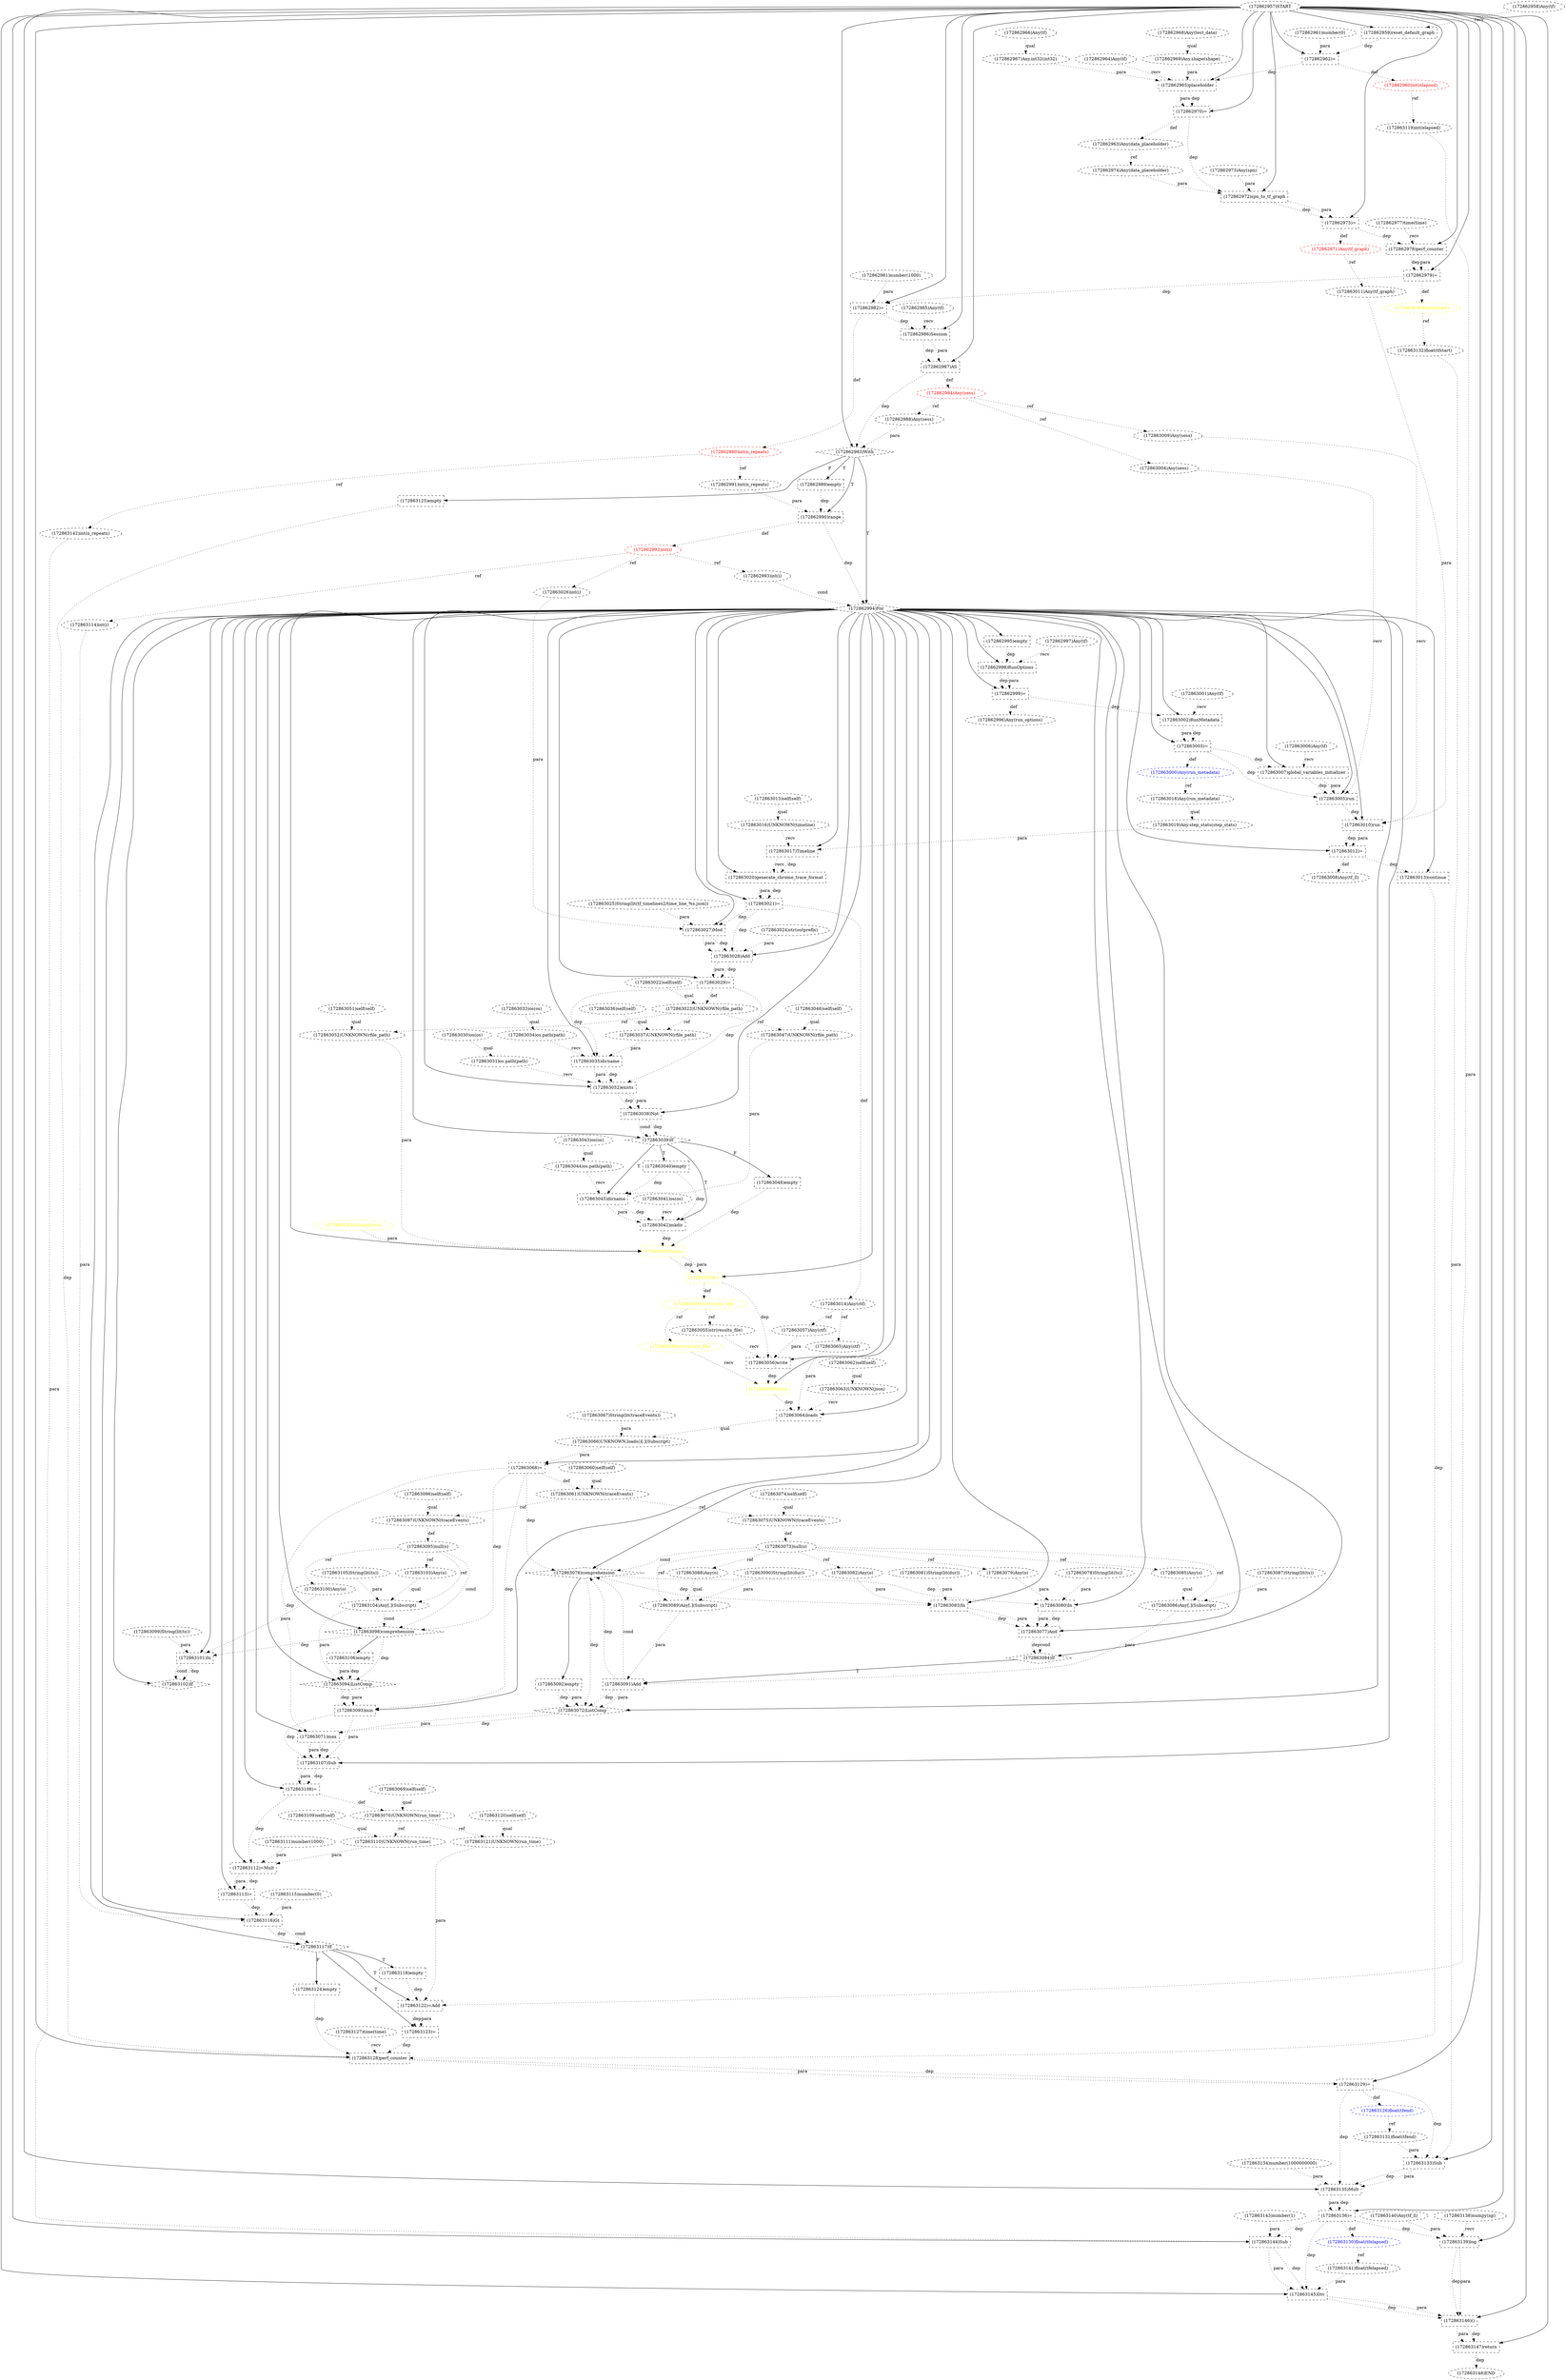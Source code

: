 digraph G {
1 [label="(172863034)os.path(path)" shape=ellipse style=dashed]
2 [label="(172863078)String(lit(ts))" shape=ellipse style=dashed]
3 [label="(172863004)Any(sess)" shape=ellipse style=dashed]
4 [label="(172863065)Any(ctf)" shape=ellipse style=dashed]
5 [label="(172863018)Any(run_metadata)" shape=ellipse style=dashed]
6 [label="(172863052)UNKNOWN(rfile_path)" shape=ellipse style=dashed]
7 [label="(172863146)()" shape=box style=dashed]
8 [label="(172862966)Any(tf)" shape=ellipse style=dashed]
9 [label="(172863025)String(lit(tf_timelines2/time_line_%s.json))" shape=ellipse style=dashed]
10 [label="(172863126)float(tfend)" shape=ellipse style=dashed color=blue fontcolor=blue]
11 [label="(172862984)Any(sess)" shape=ellipse style=dashed color=red fontcolor=red]
12 [label="(172862989)empty" shape=box style=dashed]
13 [label="(172863110)UNKNOWN(run_time)" shape=ellipse style=dashed]
14 [label="(172863116)Gt" shape=box style=dashed]
15 [label="(172862979)=" shape=box style=dashed]
16 [label="(172863133)Sub" shape=box style=dashed]
17 [label="(172863024)str(outprefix)" shape=ellipse style=dashed]
18 [label="(172863050)open" shape=box style=dashed color=yellow fontcolor=yellow]
19 [label="(172863083)In" shape=box style=dashed]
20 [label="(172862999)=" shape=box style=dashed]
21 [label="(172862974)Any(data_placeholder)" shape=ellipse style=dashed]
22 [label="(172863054)=" shape=box style=dashed color=yellow fontcolor=yellow]
23 [label="(172863132)float(tfstart)" shape=ellipse style=dashed]
24 [label="(172862969)Any.shape(shape)" shape=ellipse style=dashed]
25 [label="(172862971)Any(tf_graph)" shape=ellipse style=dashed color=red fontcolor=red]
26 [label="(172863032)exists" shape=box style=dashed]
27 [label="(172863074)self(self)" shape=ellipse style=dashed]
28 [label="(172863038)Not" shape=box style=dashed]
29 [label="(172862997)Any(tf)" shape=ellipse style=dashed]
30 [label="(172863008)Any(tf_ll)" shape=ellipse style=dashed]
31 [label="(172863044)os.path(path)" shape=ellipse style=dashed]
32 [label="(172862963)Any(data_placeholder)" shape=ellipse style=dashed color=black fontcolor=black]
33 [label="(172863072)ListComp" shape=diamond style=dashed]
34 [label="(172862983)With" shape=diamond style=dashed]
35 [label="(172862976)float(tfstart)" shape=ellipse style=dashed color=yellow fontcolor=yellow]
36 [label="(172863130)float(tfelapsed)" shape=ellipse style=dashed color=blue fontcolor=blue]
37 [label="(172862987)AS" shape=box style=dashed]
38 [label="(172863064)loads" shape=box style=dashed]
39 [label="(172863091)Add" shape=box style=dashed]
40 [label="(172863097)UNKNOWN(traceEvents)" shape=ellipse style=dashed]
41 [label="(172862980)int(n_repeats)" shape=ellipse style=dashed color=red fontcolor=red]
42 [label="(172862964)Any(tf)" shape=ellipse style=dashed]
43 [label="(172863035)dirname" shape=box style=dashed]
44 [label="(172863112)=Mult" shape=box style=dashed]
45 [label="(172863012)=" shape=box style=dashed]
46 [label="(172863077)And" shape=box style=dashed]
47 [label="(172863106)empty" shape=box style=dashed]
48 [label="(172863036)self(self)" shape=ellipse style=dashed]
49 [label="(172862968)Any(test_data)" shape=ellipse style=dashed]
50 [label="(172862981)number(1000)" shape=ellipse style=dashed]
51 [label="(172862965)placeholder" shape=box style=dashed]
52 [label="(172863124)empty" shape=box style=dashed]
53 [label="(172863066)UNKNOWN.loads()[.](Subscript)" shape=ellipse style=dashed]
54 [label="(172863104)Any[.](Subscript)" shape=ellipse style=dashed]
55 [label="(172863019)Any.step_stats(step_stats)" shape=ellipse style=dashed]
56 [label="(172862973)Any(spn)" shape=ellipse style=dashed]
57 [label="(172863062)self(self)" shape=ellipse style=dashed]
58 [label="(172862958)Any(tf)" shape=ellipse style=dashed]
59 [label="(172863010)run" shape=box style=dashed]
60 [label="(172863011)Any(tf_graph)" shape=ellipse style=dashed]
61 [label="(172862960)int(elapsed)" shape=ellipse style=dashed color=red fontcolor=red]
62 [label="(172863030)os(os)" shape=ellipse style=dashed]
63 [label="(172863087)String(lit(ts))" shape=ellipse style=dashed]
64 [label="(172863107)Sub" shape=box style=dashed]
65 [label="(172863108)=" shape=box style=dashed]
66 [label="(172862990)range" shape=box style=dashed]
67 [label="(172863043)os(os)" shape=ellipse style=dashed]
68 [label="(172863053)String(lit(w))" shape=ellipse style=dashed color=yellow fontcolor=yellow]
69 [label="(172863082)Any(o)" shape=ellipse style=dashed]
70 [label="(172862970)=" shape=box style=dashed]
71 [label="(172862962)=" shape=box style=dashed]
72 [label="(172863076)comprehension" shape=diamond style=dashed]
73 [label="(172863081)String(lit(dur))" shape=ellipse style=dashed]
74 [label="(172863021)=" shape=box style=dashed]
75 [label="(172863118)empty" shape=box style=dashed]
76 [label="(172863129)=" shape=box style=dashed]
77 [label="(172863139)log" shape=box style=dashed]
78 [label="(172863125)empty" shape=box style=dashed]
79 [label="(172863138)numpy(np)" shape=ellipse style=dashed]
80 [label="(172863005)run" shape=box style=dashed]
81 [label="(172863069)self(self)" shape=ellipse style=dashed]
82 [label="(172863040)empty" shape=box style=dashed]
83 [label="(172863111)number(1000)" shape=ellipse style=dashed]
84 [label="(172863096)self(self)" shape=ellipse style=dashed]
85 [label="(172863135)Mult" shape=box style=dashed]
86 [label="(172863134)number(1000000000)" shape=ellipse style=dashed]
87 [label="(172863047)UNKNOWN(rfile_path)" shape=ellipse style=dashed]
88 [label="(172863060)self(self)" shape=ellipse style=dashed]
89 [label="(172863057)Any(ctf)" shape=ellipse style=dashed]
90 [label="(172863127)time(time)" shape=ellipse style=dashed]
91 [label="(172863147)return" shape=box style=dashed]
92 [label="(172862959)reset_default_graph" shape=box style=dashed]
93 [label="(172863073)null(o)" shape=ellipse style=dashed]
94 [label="(172863101)In" shape=box style=dashed]
95 [label="(172862991)int(n_repeats)" shape=ellipse style=dashed]
96 [label="(172863028)Add" shape=box style=dashed]
97 [label="(172863145)Div" shape=box style=dashed]
98 [label="(172863020)generate_chrome_trace_format" shape=box style=dashed]
99 [label="(172863059)close" shape=box style=dashed color=yellow fontcolor=yellow]
100 [label="(172863117)If" shape=diamond style=dashed]
101 [label="(172863007)global_variables_initializer" shape=box style=dashed]
102 [label="(172863136)=" shape=box style=dashed]
103 [label="(172863114)int(i)" shape=ellipse style=dashed]
104 [label="(172863046)self(self)" shape=ellipse style=dashed]
105 [label="(172863027)Mod" shape=box style=dashed]
106 [label="(172863115)number(0)" shape=ellipse style=dashed]
107 [label="(172862977)time(time)" shape=ellipse style=dashed]
108 [label="(172863033)os(os)" shape=ellipse style=dashed]
109 [label="(172863003)=" shape=box style=dashed]
110 [label="(172863014)Any(ctf)" shape=ellipse style=dashed color=black fontcolor=black]
111 [label="(172863080)In" shape=box style=dashed]
112 [label="(172863051)self(self)" shape=ellipse style=dashed]
113 [label="(172863099)String(lit(ts))" shape=ellipse style=dashed]
114 [label="(172863039)If" shape=diamond style=dashed]
115 [label="(172863068)=" shape=box style=dashed]
116 [label="(172863119)int(elapsed)" shape=ellipse style=dashed]
117 [label="(172862978)perf_counter" shape=box style=dashed]
118 [label="(172863109)self(self)" shape=ellipse style=dashed]
119 [label="(172862967)Any.int32(int32)" shape=ellipse style=dashed]
120 [label="(172863131)float(tfend)" shape=ellipse style=dashed]
121 [label="(172863063)UNKNOWN(json)" shape=ellipse style=dashed]
122 [label="(172863029)=" shape=box style=dashed]
123 [label="(172862961)number(0)" shape=ellipse style=dashed]
124 [label="(172863092)empty" shape=box style=dashed]
125 [label="(172863094)ListComp" shape=diamond style=dashed]
126 [label="(172863121)UNKNOWN(run_time)" shape=ellipse style=dashed]
127 [label="(172863055)str(results_file)" shape=ellipse style=dashed]
128 [label="(172863141)float(tfelapsed)" shape=ellipse style=dashed]
129 [label="(172862994)For" shape=diamond style=dashed]
130 [label="(172863075)UNKNOWN(traceEvents)" shape=ellipse style=dashed]
131 [label="(172863103)Any(o)" shape=ellipse style=dashed]
132 [label="(172863017)Timeline" shape=box style=dashed]
133 [label="(172863056)write" shape=box style=dashed]
134 [label="(172863041)os(os)" shape=ellipse style=dashed]
135 [label="(172863045)dirname" shape=box style=dashed]
136 [label="(172863006)Any(tf)" shape=ellipse style=dashed]
137 [label="(172863070)UNKNOWN(run_time)" shape=ellipse style=dashed]
138 [label="(172863049)str(results_file)" shape=ellipse style=dashed color=yellow fontcolor=yellow]
139 [label="(172863093)min" shape=box style=dashed]
140 [label="(172863071)max" shape=box style=dashed]
141 [label="(172863061)UNKNOWN(traceEvents)" shape=ellipse style=dashed]
142 [label="(172863001)Any(tf)" shape=ellipse style=dashed]
143 [label="(172863105)String(lit(ts))" shape=ellipse style=dashed]
144 [label="(172862995)empty" shape=box style=dashed]
145 [label="(172862993)int(i)" shape=ellipse style=dashed]
146 [label="(172863123)=" shape=box style=dashed]
147 [label="(172862996)Any(run_options)" shape=ellipse style=dashed]
148 [label="(172862986)Session" shape=box style=dashed]
149 [label="(172863037)UNKNOWN(rfile_path)" shape=ellipse style=dashed]
150 [label="(172862988)Any(sess)" shape=ellipse style=dashed]
151 [label="(172863084)If" shape=diamond style=dashed]
152 [label="(172863148)END" style=dashed]
153 [label="(172863016)UNKNOWN(timeline)" shape=ellipse style=dashed]
154 [label="(172863140)Any(tf_ll)" shape=ellipse style=dashed]
155 [label="(172863000)Any(run_metadata)" shape=ellipse style=dashed color=blue fontcolor=blue]
156 [label="(172863088)Any(o)" shape=ellipse style=dashed]
157 [label="(172862982)=" shape=box style=dashed]
158 [label="(172863026)int(i)" shape=ellipse style=dashed]
159 [label="(172863128)perf_counter" shape=box style=dashed]
160 [label="(172863142)int(n_repeats)" shape=ellipse style=dashed]
161 [label="(172862972)spn_to_tf_graph" shape=box style=dashed]
162 [label="(172863143)number(1)" shape=ellipse style=dashed]
163 [label="(172863102)If" shape=diamond style=dashed]
164 [label="(172863086)Any[.](Subscript)" shape=ellipse style=dashed]
165 [label="(172862985)Any(tf)" shape=ellipse style=dashed]
166 [label="(172863113)=" shape=box style=dashed]
167 [label="(172863090)String(lit(dur))" shape=ellipse style=dashed]
168 [label="(172863079)Any(o)" shape=ellipse style=dashed]
169 [label="(172863015)self(self)" shape=ellipse style=dashed]
170 [label="(172863042)mkdir" shape=box style=dashed]
171 [label="(172863058)str(results_file)" shape=ellipse style=dashed color=yellow fontcolor=yellow]
172 [label="(172863089)Any[.](Subscript)" shape=ellipse style=dashed]
173 [label="(172863095)null(o)" shape=ellipse style=dashed]
174 [label="(172863023)UNKNOWN(rfile_path)" shape=ellipse style=dashed]
175 [label="(172862975)=" shape=box style=dashed]
176 [label="(172862957)START" style=dashed]
177 [label="(172863009)Any(sess)" shape=ellipse style=dashed]
178 [label="(172863098)comprehension" shape=diamond style=dashed]
179 [label="(172863144)Sub" shape=box style=dashed]
180 [label="(172862992)int(i)" shape=ellipse style=dashed color=red fontcolor=red]
181 [label="(172863022)self(self)" shape=ellipse style=dashed]
182 [label="(172863002)RunMetadata" shape=box style=dashed]
183 [label="(172863085)Any(o)" shape=ellipse style=dashed]
184 [label="(172863120)self(self)" shape=ellipse style=dashed]
185 [label="(172863031)os.path(path)" shape=ellipse style=dashed]
186 [label="(172863013)continue" shape=box style=dashed]
187 [label="(172862998)RunOptions" shape=box style=dashed]
188 [label="(172863067)String(lit(traceEvents))" shape=ellipse style=dashed]
189 [label="(172863100)Any(o)" shape=ellipse style=dashed]
190 [label="(172863048)empty" shape=box style=dashed]
191 [label="(172863122)=Add" shape=box style=dashed]
108 -> 1 [label="qual" style=dotted];
11 -> 3 [label="ref" style=dotted];
110 -> 4 [label="ref" style=dotted];
155 -> 5 [label="ref" style=dotted];
112 -> 6 [label="qual" style=dotted];
174 -> 6 [label="ref" style=dotted];
176 -> 7 [label="" style=solid];
77 -> 7 [label="dep" style=dotted];
77 -> 7 [label="para" style=dotted];
97 -> 7 [label="dep" style=dotted];
97 -> 7 [label="para" style=dotted];
76 -> 10 [label="def" style=dotted];
37 -> 11 [label="def" style=dotted];
34 -> 12 [label="T"];
118 -> 13 [label="qual" style=dotted];
137 -> 13 [label="ref" style=dotted];
129 -> 14 [label="" style=solid];
103 -> 14 [label="para" style=dotted];
106 -> 14 [label="para" style=dotted];
166 -> 14 [label="dep" style=dotted];
176 -> 15 [label="" style=solid];
117 -> 15 [label="dep" style=dotted];
117 -> 15 [label="para" style=dotted];
176 -> 16 [label="" style=solid];
120 -> 16 [label="para" style=dotted];
23 -> 16 [label="para" style=dotted];
76 -> 16 [label="dep" style=dotted];
129 -> 18 [label="" style=solid];
6 -> 18 [label="para" style=dotted];
68 -> 18 [label="para" style=dotted];
190 -> 18 [label="dep" style=dotted];
170 -> 18 [label="dep" style=dotted];
129 -> 19 [label="" style=solid];
73 -> 19 [label="para" style=dotted];
69 -> 19 [label="para" style=dotted];
72 -> 19 [label="dep" style=dotted];
129 -> 20 [label="" style=solid];
187 -> 20 [label="dep" style=dotted];
187 -> 20 [label="para" style=dotted];
32 -> 21 [label="ref" style=dotted];
129 -> 22 [label="" style=solid];
18 -> 22 [label="dep" style=dotted];
18 -> 22 [label="para" style=dotted];
35 -> 23 [label="ref" style=dotted];
49 -> 24 [label="qual" style=dotted];
175 -> 25 [label="def" style=dotted];
129 -> 26 [label="" style=solid];
185 -> 26 [label="recv" style=dotted];
43 -> 26 [label="dep" style=dotted];
43 -> 26 [label="para" style=dotted];
122 -> 26 [label="dep" style=dotted];
129 -> 28 [label="" style=solid];
26 -> 28 [label="dep" style=dotted];
26 -> 28 [label="para" style=dotted];
45 -> 30 [label="def" style=dotted];
67 -> 31 [label="qual" style=dotted];
70 -> 32 [label="def" style=dotted];
129 -> 33 [label="" style=solid];
39 -> 33 [label="dep" style=dotted];
72 -> 33 [label="dep" style=dotted];
39 -> 33 [label="para" style=dotted];
124 -> 33 [label="dep" style=dotted];
124 -> 33 [label="para" style=dotted];
176 -> 34 [label="" style=solid];
37 -> 34 [label="dep" style=dotted];
150 -> 34 [label="para" style=dotted];
15 -> 35 [label="def" style=dotted];
102 -> 36 [label="def" style=dotted];
176 -> 37 [label="" style=solid];
148 -> 37 [label="dep" style=dotted];
148 -> 37 [label="para" style=dotted];
129 -> 38 [label="" style=solid];
121 -> 38 [label="recv" style=dotted];
4 -> 38 [label="para" style=dotted];
99 -> 38 [label="dep" style=dotted];
151 -> 39 [label="T"];
164 -> 39 [label="para" style=dotted];
172 -> 39 [label="para" style=dotted];
84 -> 40 [label="qual" style=dotted];
141 -> 40 [label="ref" style=dotted];
157 -> 41 [label="def" style=dotted];
129 -> 43 [label="" style=solid];
1 -> 43 [label="recv" style=dotted];
149 -> 43 [label="para" style=dotted];
122 -> 43 [label="dep" style=dotted];
129 -> 44 [label="" style=solid];
13 -> 44 [label="para" style=dotted];
83 -> 44 [label="para" style=dotted];
65 -> 44 [label="dep" style=dotted];
129 -> 45 [label="" style=solid];
59 -> 45 [label="dep" style=dotted];
59 -> 45 [label="para" style=dotted];
129 -> 46 [label="" style=solid];
111 -> 46 [label="dep" style=dotted];
111 -> 46 [label="para" style=dotted];
19 -> 46 [label="dep" style=dotted];
19 -> 46 [label="para" style=dotted];
178 -> 47 [label="" style=solid];
176 -> 51 [label="" style=solid];
42 -> 51 [label="recv" style=dotted];
119 -> 51 [label="para" style=dotted];
24 -> 51 [label="para" style=dotted];
71 -> 51 [label="dep" style=dotted];
100 -> 52 [label="F"];
38 -> 53 [label="qual" style=dotted];
188 -> 53 [label="para" style=dotted];
131 -> 54 [label="qual" style=dotted];
143 -> 54 [label="para" style=dotted];
173 -> 54 [label="ref" style=dotted];
5 -> 55 [label="qual" style=dotted];
129 -> 59 [label="" style=solid];
177 -> 59 [label="recv" style=dotted];
60 -> 59 [label="para" style=dotted];
80 -> 59 [label="dep" style=dotted];
25 -> 60 [label="ref" style=dotted];
71 -> 61 [label="def" style=dotted];
129 -> 64 [label="" style=solid];
140 -> 64 [label="dep" style=dotted];
140 -> 64 [label="para" style=dotted];
139 -> 64 [label="dep" style=dotted];
139 -> 64 [label="para" style=dotted];
129 -> 65 [label="" style=solid];
64 -> 65 [label="dep" style=dotted];
64 -> 65 [label="para" style=dotted];
34 -> 66 [label="T"];
95 -> 66 [label="para" style=dotted];
12 -> 66 [label="dep" style=dotted];
93 -> 69 [label="ref" style=dotted];
176 -> 70 [label="" style=solid];
51 -> 70 [label="dep" style=dotted];
51 -> 70 [label="para" style=dotted];
176 -> 71 [label="" style=solid];
123 -> 71 [label="para" style=dotted];
92 -> 71 [label="dep" style=dotted];
129 -> 72 [label="" style=solid];
93 -> 72 [label="cond" style=dotted];
39 -> 72 [label="dep" style=dotted];
39 -> 72 [label="cond" style=dotted];
115 -> 72 [label="dep" style=dotted];
129 -> 74 [label="" style=solid];
98 -> 74 [label="dep" style=dotted];
98 -> 74 [label="para" style=dotted];
100 -> 75 [label="T"];
176 -> 76 [label="" style=solid];
159 -> 76 [label="dep" style=dotted];
159 -> 76 [label="para" style=dotted];
176 -> 77 [label="" style=solid];
79 -> 77 [label="recv" style=dotted];
154 -> 77 [label="para" style=dotted];
102 -> 77 [label="dep" style=dotted];
34 -> 78 [label="F"];
129 -> 80 [label="" style=solid];
3 -> 80 [label="recv" style=dotted];
101 -> 80 [label="dep" style=dotted];
101 -> 80 [label="para" style=dotted];
109 -> 80 [label="dep" style=dotted];
114 -> 82 [label="T"];
176 -> 85 [label="" style=solid];
16 -> 85 [label="dep" style=dotted];
16 -> 85 [label="para" style=dotted];
86 -> 85 [label="para" style=dotted];
76 -> 85 [label="dep" style=dotted];
104 -> 87 [label="qual" style=dotted];
174 -> 87 [label="ref" style=dotted];
110 -> 89 [label="ref" style=dotted];
176 -> 91 [label="" style=solid];
7 -> 91 [label="dep" style=dotted];
7 -> 91 [label="para" style=dotted];
176 -> 92 [label="" style=solid];
58 -> 92 [label="recv" style=dotted];
130 -> 93 [label="def" style=dotted];
129 -> 94 [label="" style=solid];
113 -> 94 [label="para" style=dotted];
189 -> 94 [label="para" style=dotted];
178 -> 94 [label="dep" style=dotted];
41 -> 95 [label="ref" style=dotted];
129 -> 96 [label="" style=solid];
17 -> 96 [label="para" style=dotted];
105 -> 96 [label="dep" style=dotted];
105 -> 96 [label="para" style=dotted];
74 -> 96 [label="dep" style=dotted];
176 -> 97 [label="" style=solid];
128 -> 97 [label="para" style=dotted];
179 -> 97 [label="dep" style=dotted];
179 -> 97 [label="para" style=dotted];
102 -> 97 [label="dep" style=dotted];
129 -> 98 [label="" style=solid];
132 -> 98 [label="dep" style=dotted];
132 -> 98 [label="recv" style=dotted];
129 -> 99 [label="" style=solid];
171 -> 99 [label="recv" style=dotted];
133 -> 99 [label="dep" style=dotted];
129 -> 100 [label="" style=solid];
14 -> 100 [label="dep" style=dotted];
14 -> 100 [label="cond" style=dotted];
129 -> 101 [label="" style=solid];
136 -> 101 [label="recv" style=dotted];
109 -> 101 [label="dep" style=dotted];
176 -> 102 [label="" style=solid];
85 -> 102 [label="dep" style=dotted];
85 -> 102 [label="para" style=dotted];
180 -> 103 [label="ref" style=dotted];
129 -> 105 [label="" style=solid];
9 -> 105 [label="para" style=dotted];
158 -> 105 [label="para" style=dotted];
74 -> 105 [label="dep" style=dotted];
129 -> 109 [label="" style=solid];
182 -> 109 [label="dep" style=dotted];
182 -> 109 [label="para" style=dotted];
74 -> 110 [label="def" style=dotted];
129 -> 111 [label="" style=solid];
2 -> 111 [label="para" style=dotted];
168 -> 111 [label="para" style=dotted];
72 -> 111 [label="dep" style=dotted];
129 -> 114 [label="" style=solid];
28 -> 114 [label="dep" style=dotted];
28 -> 114 [label="cond" style=dotted];
129 -> 115 [label="" style=solid];
53 -> 115 [label="para" style=dotted];
61 -> 116 [label="ref" style=dotted];
176 -> 117 [label="" style=solid];
107 -> 117 [label="recv" style=dotted];
175 -> 117 [label="dep" style=dotted];
8 -> 119 [label="qual" style=dotted];
10 -> 120 [label="ref" style=dotted];
57 -> 121 [label="qual" style=dotted];
129 -> 122 [label="" style=solid];
96 -> 122 [label="dep" style=dotted];
96 -> 122 [label="para" style=dotted];
72 -> 124 [label="" style=solid];
129 -> 125 [label="" style=solid];
178 -> 125 [label="dep" style=dotted];
54 -> 125 [label="para" style=dotted];
47 -> 125 [label="dep" style=dotted];
47 -> 125 [label="para" style=dotted];
184 -> 126 [label="qual" style=dotted];
137 -> 126 [label="ref" style=dotted];
138 -> 127 [label="ref" style=dotted];
36 -> 128 [label="ref" style=dotted];
34 -> 129 [label="T"];
66 -> 129 [label="dep" style=dotted];
145 -> 129 [label="cond" style=dotted];
27 -> 130 [label="qual" style=dotted];
141 -> 130 [label="ref" style=dotted];
173 -> 131 [label="ref" style=dotted];
129 -> 132 [label="" style=solid];
153 -> 132 [label="recv" style=dotted];
55 -> 132 [label="para" style=dotted];
129 -> 133 [label="" style=solid];
127 -> 133 [label="recv" style=dotted];
89 -> 133 [label="para" style=dotted];
22 -> 133 [label="dep" style=dotted];
114 -> 135 [label="T"];
31 -> 135 [label="recv" style=dotted];
87 -> 135 [label="para" style=dotted];
82 -> 135 [label="dep" style=dotted];
81 -> 137 [label="qual" style=dotted];
65 -> 137 [label="def" style=dotted];
22 -> 138 [label="def" style=dotted];
129 -> 139 [label="" style=solid];
125 -> 139 [label="dep" style=dotted];
125 -> 139 [label="para" style=dotted];
115 -> 139 [label="dep" style=dotted];
129 -> 140 [label="" style=solid];
33 -> 140 [label="dep" style=dotted];
33 -> 140 [label="para" style=dotted];
115 -> 140 [label="dep" style=dotted];
88 -> 141 [label="qual" style=dotted];
115 -> 141 [label="def" style=dotted];
129 -> 144 [label="" style=solid];
180 -> 145 [label="ref" style=dotted];
100 -> 146 [label="T"];
191 -> 146 [label="dep" style=dotted];
191 -> 146 [label="para" style=dotted];
20 -> 147 [label="def" style=dotted];
176 -> 148 [label="" style=solid];
165 -> 148 [label="recv" style=dotted];
157 -> 148 [label="dep" style=dotted];
48 -> 149 [label="qual" style=dotted];
174 -> 149 [label="ref" style=dotted];
11 -> 150 [label="ref" style=dotted];
129 -> 151 [label="" style=solid];
46 -> 151 [label="dep" style=dotted];
46 -> 151 [label="cond" style=dotted];
91 -> 152 [label="dep" style=dotted];
169 -> 153 [label="qual" style=dotted];
109 -> 155 [label="def" style=dotted];
93 -> 156 [label="ref" style=dotted];
176 -> 157 [label="" style=solid];
50 -> 157 [label="para" style=dotted];
15 -> 157 [label="dep" style=dotted];
180 -> 158 [label="ref" style=dotted];
176 -> 159 [label="" style=solid];
90 -> 159 [label="recv" style=dotted];
146 -> 159 [label="dep" style=dotted];
186 -> 159 [label="dep" style=dotted];
52 -> 159 [label="dep" style=dotted];
78 -> 159 [label="dep" style=dotted];
41 -> 160 [label="ref" style=dotted];
176 -> 161 [label="" style=solid];
56 -> 161 [label="para" style=dotted];
21 -> 161 [label="para" style=dotted];
70 -> 161 [label="dep" style=dotted];
129 -> 163 [label="" style=solid];
94 -> 163 [label="dep" style=dotted];
94 -> 163 [label="cond" style=dotted];
183 -> 164 [label="qual" style=dotted];
63 -> 164 [label="para" style=dotted];
93 -> 164 [label="ref" style=dotted];
129 -> 166 [label="" style=solid];
44 -> 166 [label="dep" style=dotted];
44 -> 166 [label="para" style=dotted];
93 -> 168 [label="ref" style=dotted];
114 -> 170 [label="T"];
134 -> 170 [label="recv" style=dotted];
135 -> 170 [label="dep" style=dotted];
135 -> 170 [label="para" style=dotted];
82 -> 170 [label="dep" style=dotted];
138 -> 171 [label="ref" style=dotted];
156 -> 172 [label="qual" style=dotted];
167 -> 172 [label="para" style=dotted];
93 -> 172 [label="ref" style=dotted];
40 -> 173 [label="def" style=dotted];
181 -> 174 [label="qual" style=dotted];
122 -> 174 [label="def" style=dotted];
176 -> 175 [label="" style=solid];
161 -> 175 [label="dep" style=dotted];
161 -> 175 [label="para" style=dotted];
11 -> 177 [label="ref" style=dotted];
129 -> 178 [label="" style=solid];
173 -> 178 [label="cond" style=dotted];
54 -> 178 [label="cond" style=dotted];
115 -> 178 [label="dep" style=dotted];
176 -> 179 [label="" style=solid];
160 -> 179 [label="para" style=dotted];
162 -> 179 [label="para" style=dotted];
102 -> 179 [label="dep" style=dotted];
66 -> 180 [label="def" style=dotted];
129 -> 182 [label="" style=solid];
142 -> 182 [label="recv" style=dotted];
20 -> 182 [label="dep" style=dotted];
93 -> 183 [label="ref" style=dotted];
62 -> 185 [label="qual" style=dotted];
129 -> 186 [label="" style=solid];
45 -> 186 [label="dep" style=dotted];
129 -> 187 [label="" style=solid];
29 -> 187 [label="recv" style=dotted];
144 -> 187 [label="dep" style=dotted];
173 -> 189 [label="ref" style=dotted];
114 -> 190 [label="F"];
100 -> 191 [label="T"];
116 -> 191 [label="para" style=dotted];
126 -> 191 [label="para" style=dotted];
75 -> 191 [label="dep" style=dotted];
}